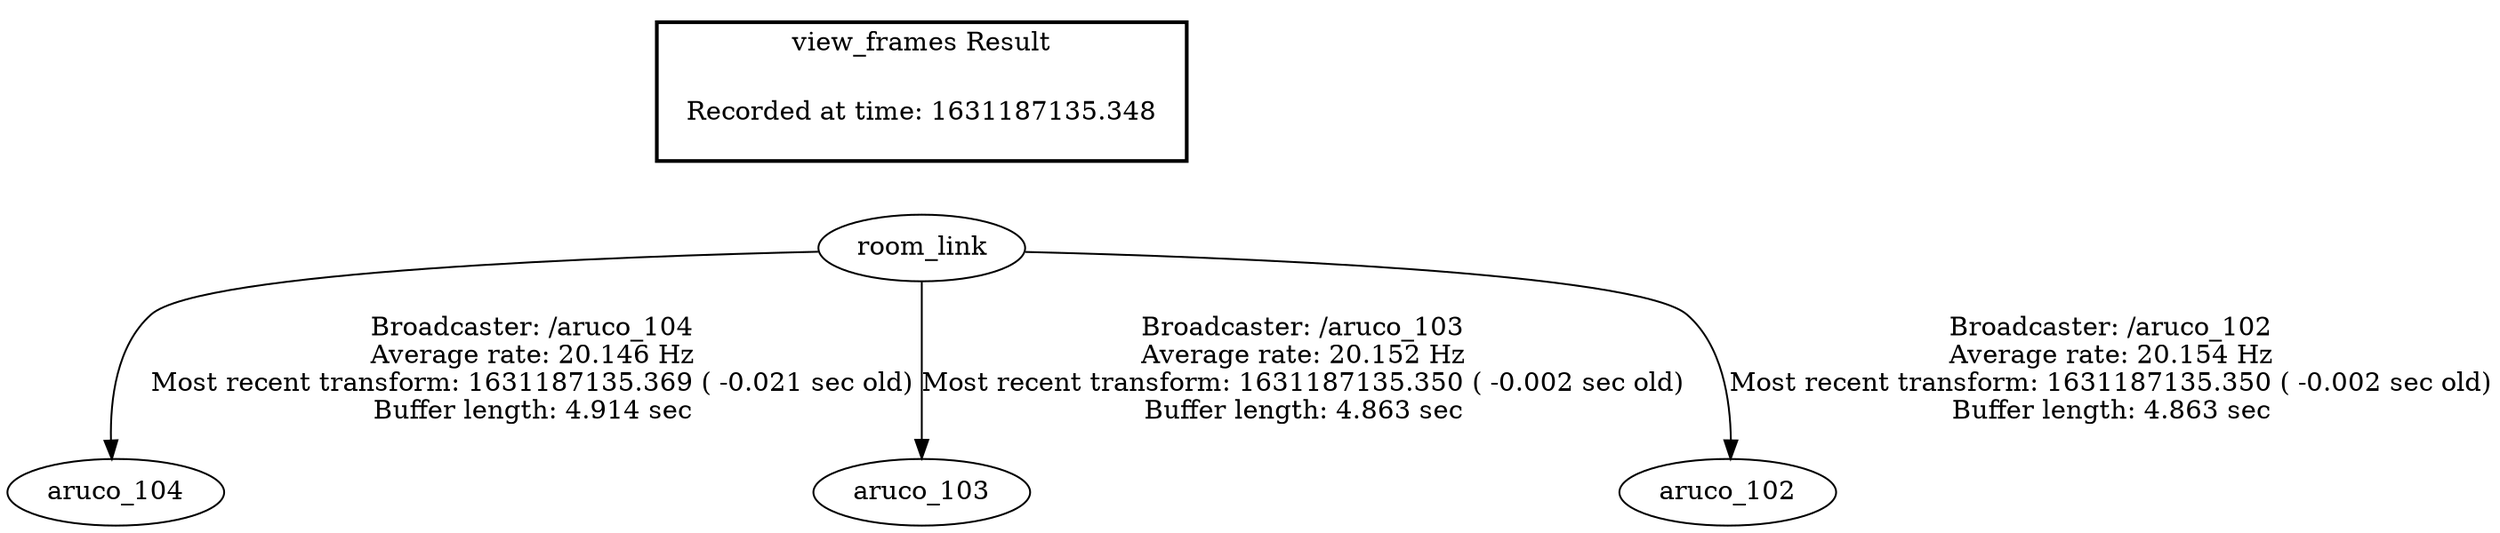 digraph G {
"room_link" -> "aruco_104"[label="Broadcaster: /aruco_104\nAverage rate: 20.146 Hz\nMost recent transform: 1631187135.369 ( -0.021 sec old)\nBuffer length: 4.914 sec\n"];
"room_link" -> "aruco_103"[label="Broadcaster: /aruco_103\nAverage rate: 20.152 Hz\nMost recent transform: 1631187135.350 ( -0.002 sec old)\nBuffer length: 4.863 sec\n"];
"room_link" -> "aruco_102"[label="Broadcaster: /aruco_102\nAverage rate: 20.154 Hz\nMost recent transform: 1631187135.350 ( -0.002 sec old)\nBuffer length: 4.863 sec\n"];
edge [style=invis];
 subgraph cluster_legend { style=bold; color=black; label ="view_frames Result";
"Recorded at time: 1631187135.348"[ shape=plaintext ] ;
 }->"room_link";
}